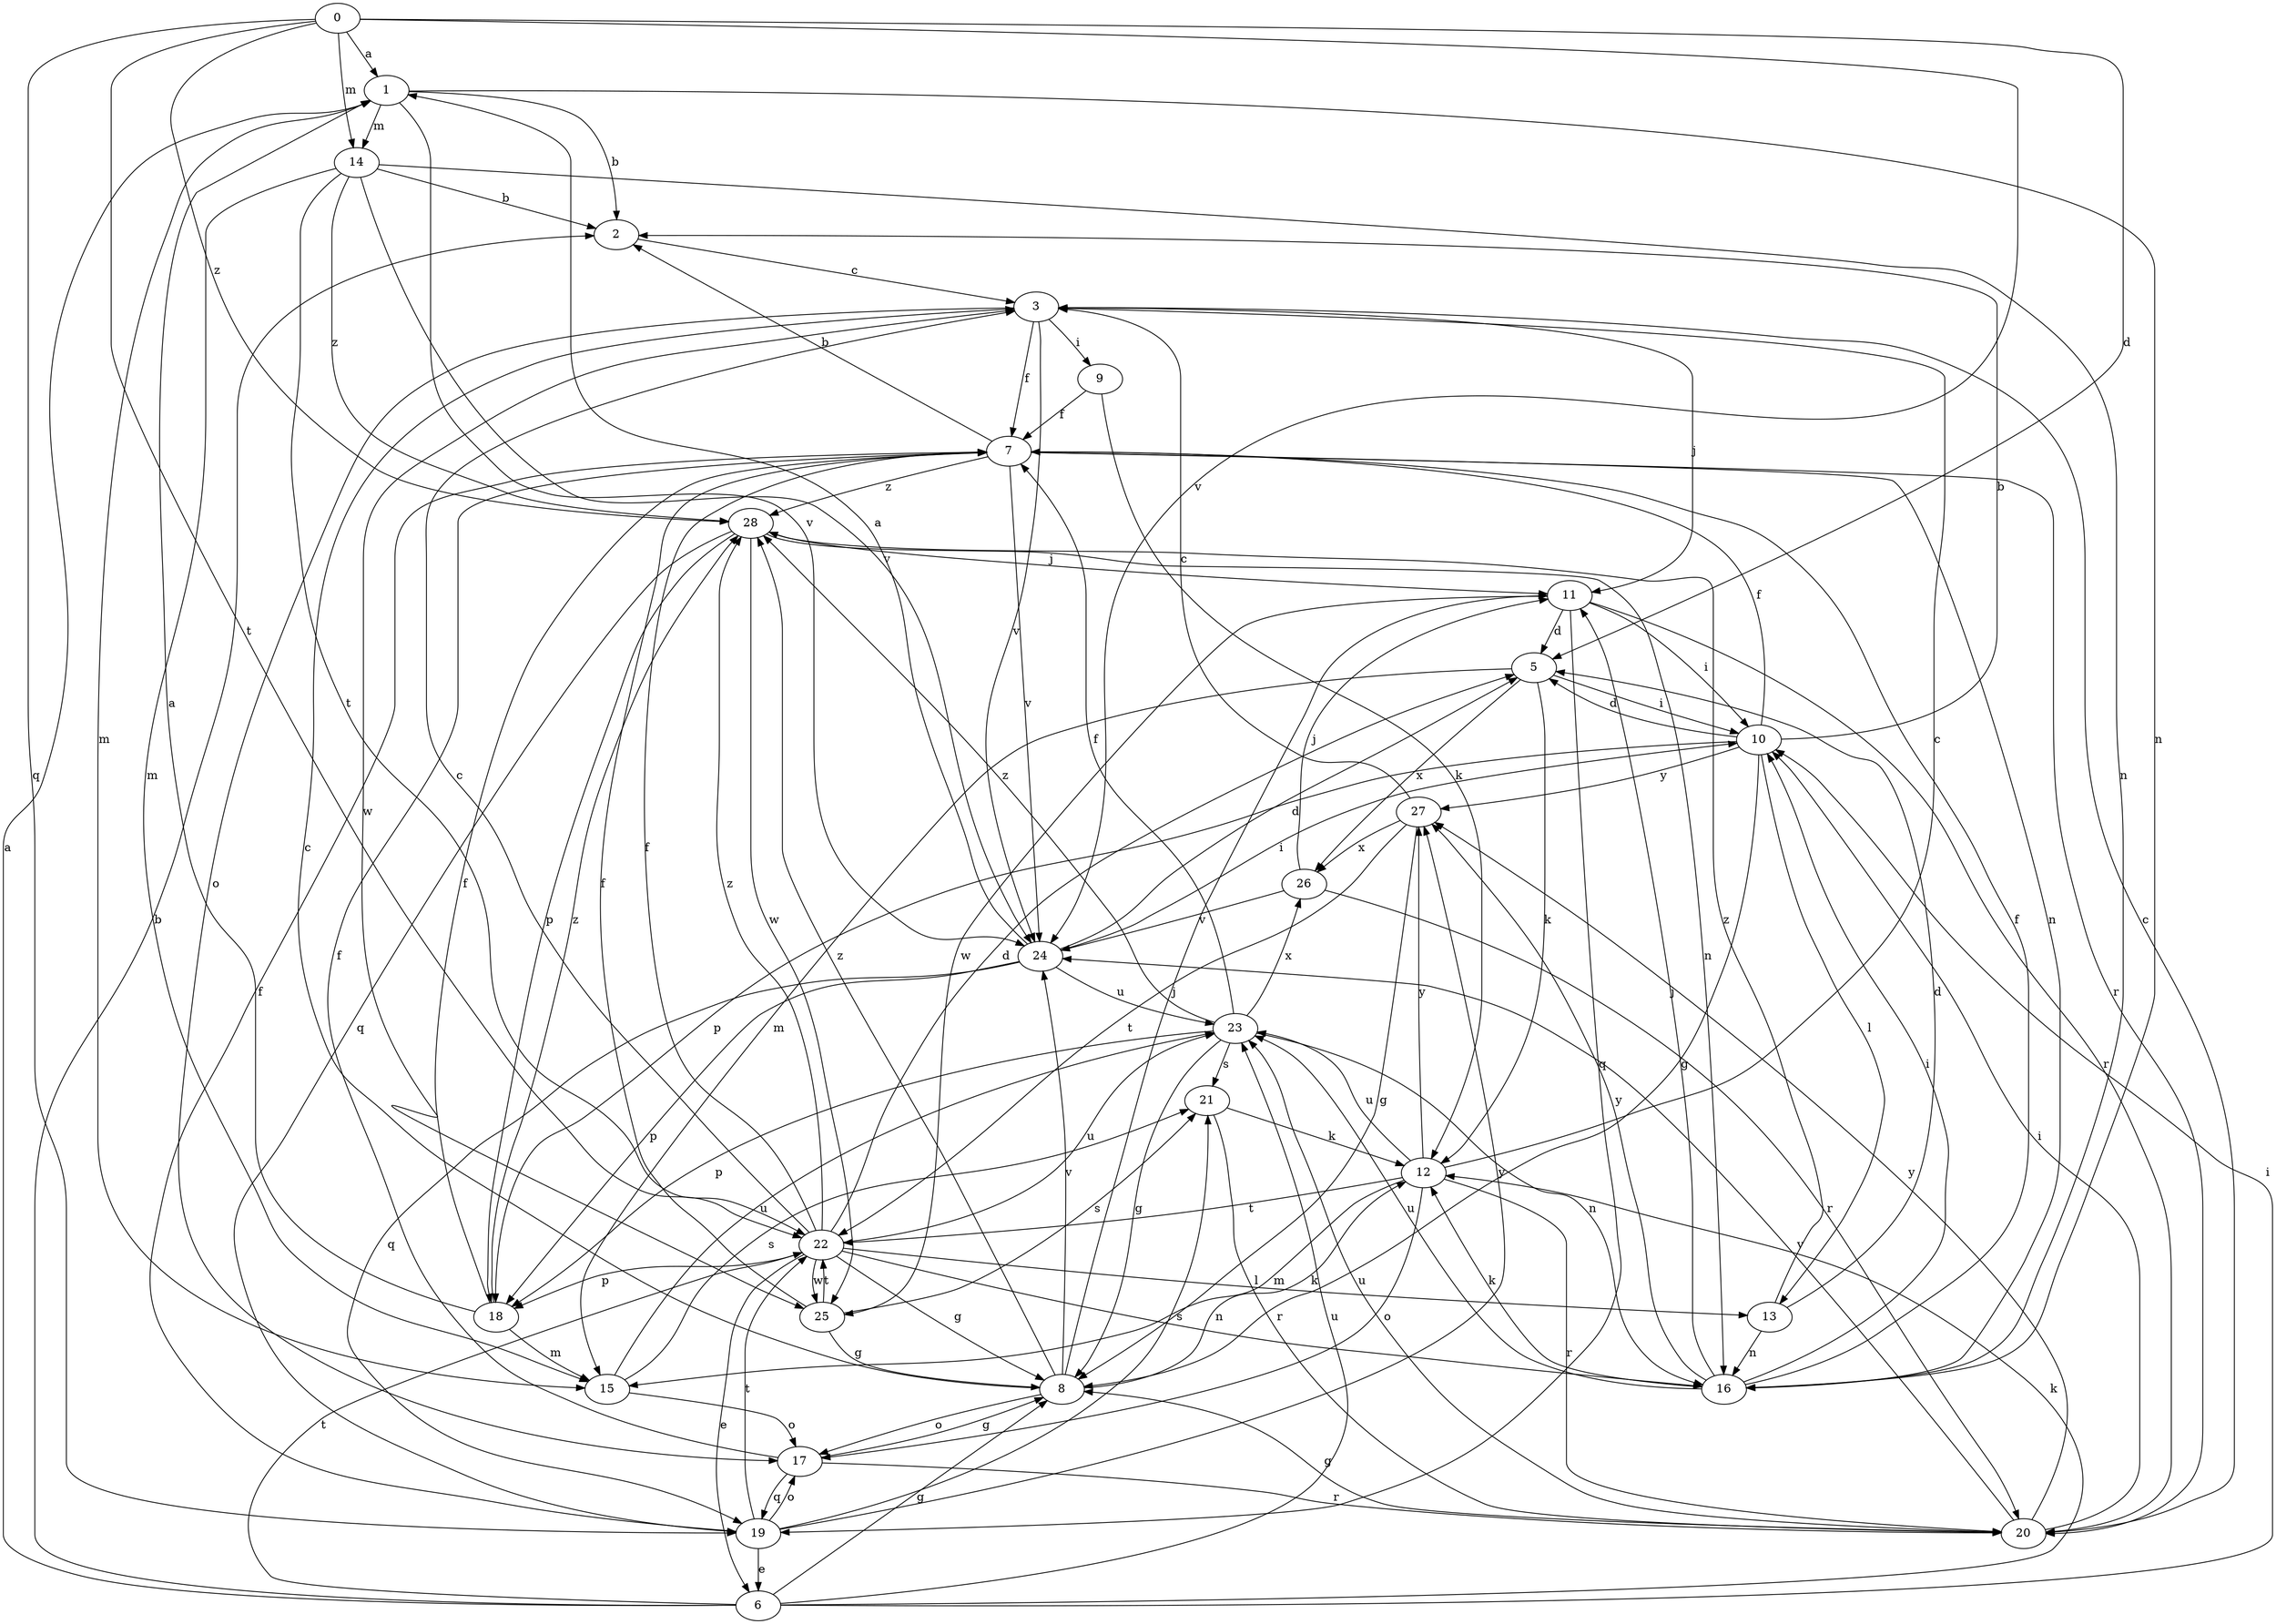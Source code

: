 strict digraph  {
0;
1;
2;
3;
5;
6;
7;
8;
9;
10;
11;
12;
13;
14;
15;
16;
17;
18;
19;
20;
21;
22;
23;
24;
25;
26;
27;
28;
0 -> 1  [label=a];
0 -> 5  [label=d];
0 -> 14  [label=m];
0 -> 19  [label=q];
0 -> 22  [label=t];
0 -> 24  [label=v];
0 -> 28  [label=z];
1 -> 2  [label=b];
1 -> 14  [label=m];
1 -> 15  [label=m];
1 -> 16  [label=n];
1 -> 24  [label=v];
2 -> 3  [label=c];
3 -> 7  [label=f];
3 -> 9  [label=i];
3 -> 11  [label=j];
3 -> 17  [label=o];
3 -> 24  [label=v];
3 -> 25  [label=w];
5 -> 10  [label=i];
5 -> 12  [label=k];
5 -> 15  [label=m];
5 -> 26  [label=x];
6 -> 1  [label=a];
6 -> 2  [label=b];
6 -> 8  [label=g];
6 -> 10  [label=i];
6 -> 12  [label=k];
6 -> 22  [label=t];
6 -> 23  [label=u];
7 -> 2  [label=b];
7 -> 16  [label=n];
7 -> 20  [label=r];
7 -> 24  [label=v];
7 -> 28  [label=z];
8 -> 3  [label=c];
8 -> 11  [label=j];
8 -> 12  [label=k];
8 -> 17  [label=o];
8 -> 24  [label=v];
8 -> 28  [label=z];
9 -> 7  [label=f];
9 -> 12  [label=k];
10 -> 2  [label=b];
10 -> 5  [label=d];
10 -> 7  [label=f];
10 -> 8  [label=g];
10 -> 13  [label=l];
10 -> 18  [label=p];
10 -> 27  [label=y];
11 -> 5  [label=d];
11 -> 10  [label=i];
11 -> 19  [label=q];
11 -> 20  [label=r];
11 -> 25  [label=w];
12 -> 3  [label=c];
12 -> 15  [label=m];
12 -> 17  [label=o];
12 -> 20  [label=r];
12 -> 22  [label=t];
12 -> 23  [label=u];
12 -> 27  [label=y];
13 -> 5  [label=d];
13 -> 16  [label=n];
13 -> 28  [label=z];
14 -> 2  [label=b];
14 -> 15  [label=m];
14 -> 16  [label=n];
14 -> 22  [label=t];
14 -> 24  [label=v];
14 -> 28  [label=z];
15 -> 17  [label=o];
15 -> 21  [label=s];
15 -> 23  [label=u];
16 -> 7  [label=f];
16 -> 10  [label=i];
16 -> 11  [label=j];
16 -> 12  [label=k];
16 -> 23  [label=u];
16 -> 27  [label=y];
17 -> 7  [label=f];
17 -> 8  [label=g];
17 -> 19  [label=q];
17 -> 20  [label=r];
18 -> 1  [label=a];
18 -> 7  [label=f];
18 -> 15  [label=m];
18 -> 28  [label=z];
19 -> 6  [label=e];
19 -> 7  [label=f];
19 -> 17  [label=o];
19 -> 21  [label=s];
19 -> 22  [label=t];
19 -> 27  [label=y];
20 -> 3  [label=c];
20 -> 8  [label=g];
20 -> 10  [label=i];
20 -> 23  [label=u];
20 -> 24  [label=v];
20 -> 27  [label=y];
21 -> 12  [label=k];
21 -> 20  [label=r];
22 -> 3  [label=c];
22 -> 5  [label=d];
22 -> 6  [label=e];
22 -> 7  [label=f];
22 -> 8  [label=g];
22 -> 13  [label=l];
22 -> 16  [label=n];
22 -> 18  [label=p];
22 -> 23  [label=u];
22 -> 25  [label=w];
22 -> 28  [label=z];
23 -> 7  [label=f];
23 -> 8  [label=g];
23 -> 16  [label=n];
23 -> 18  [label=p];
23 -> 21  [label=s];
23 -> 26  [label=x];
23 -> 28  [label=z];
24 -> 1  [label=a];
24 -> 5  [label=d];
24 -> 10  [label=i];
24 -> 18  [label=p];
24 -> 19  [label=q];
24 -> 23  [label=u];
25 -> 7  [label=f];
25 -> 8  [label=g];
25 -> 21  [label=s];
25 -> 22  [label=t];
26 -> 11  [label=j];
26 -> 20  [label=r];
26 -> 24  [label=v];
27 -> 3  [label=c];
27 -> 8  [label=g];
27 -> 22  [label=t];
27 -> 26  [label=x];
28 -> 11  [label=j];
28 -> 16  [label=n];
28 -> 18  [label=p];
28 -> 19  [label=q];
28 -> 25  [label=w];
}
